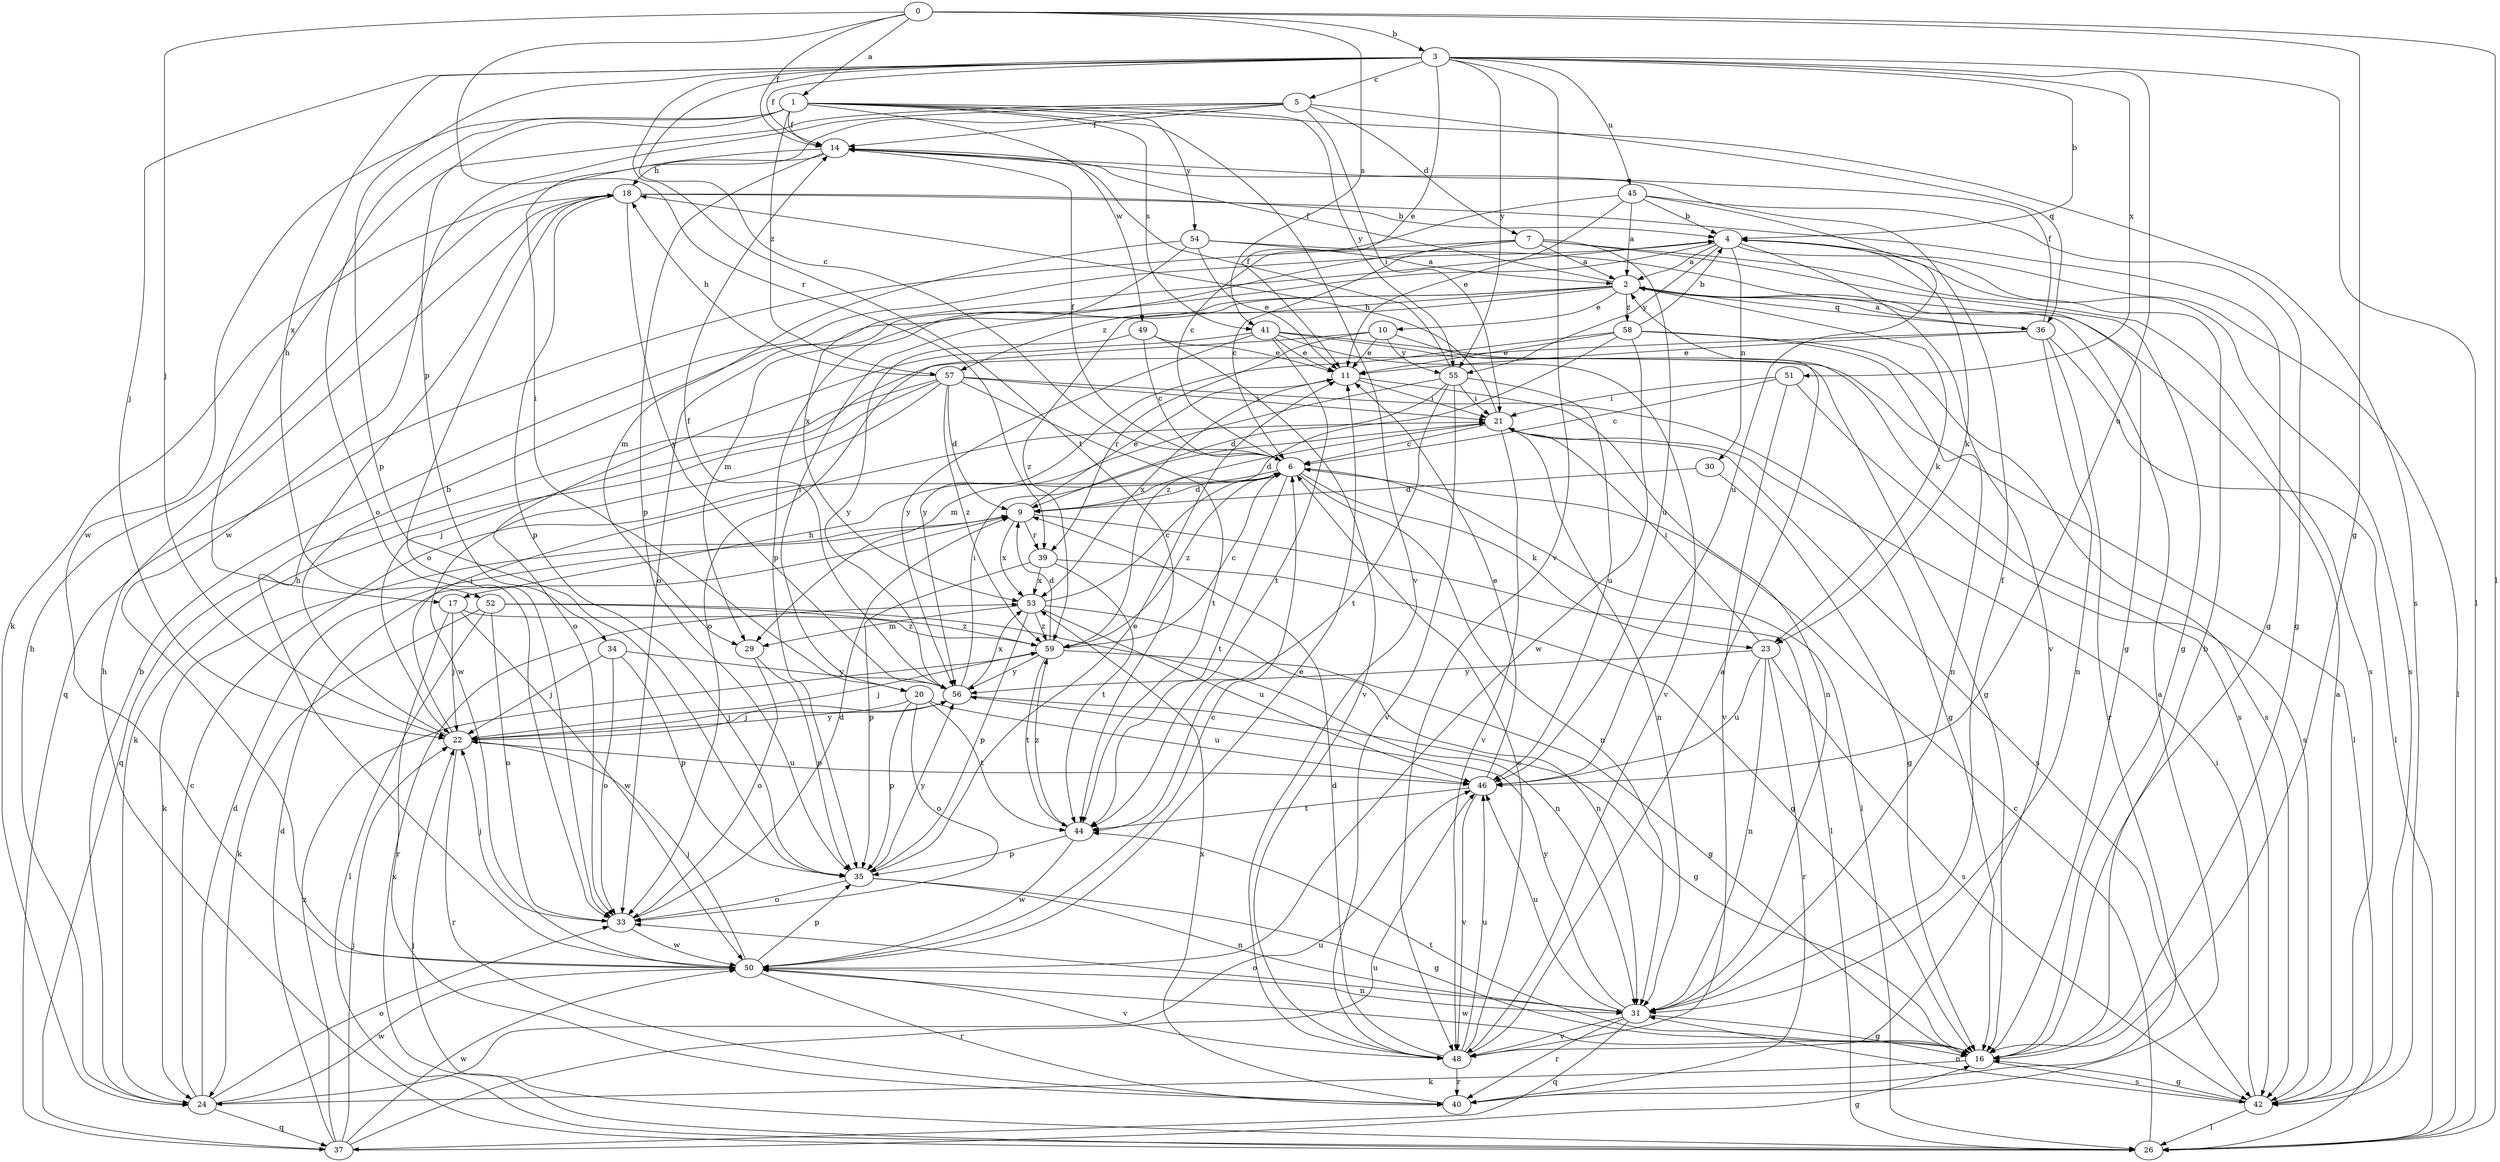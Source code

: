 strict digraph  {
0;
1;
2;
3;
4;
5;
6;
7;
9;
10;
11;
14;
16;
17;
18;
20;
21;
22;
23;
24;
26;
29;
30;
31;
33;
34;
35;
36;
37;
39;
40;
41;
42;
44;
45;
46;
48;
49;
50;
51;
52;
53;
54;
55;
56;
57;
58;
59;
0 -> 1  [label=a];
0 -> 3  [label=b];
0 -> 14  [label=f];
0 -> 16  [label=g];
0 -> 22  [label=j];
0 -> 26  [label=l];
0 -> 39  [label=r];
0 -> 41  [label=s];
1 -> 14  [label=f];
1 -> 33  [label=o];
1 -> 34  [label=p];
1 -> 41  [label=s];
1 -> 42  [label=s];
1 -> 48  [label=v];
1 -> 49  [label=w];
1 -> 50  [label=w];
1 -> 54  [label=y];
1 -> 55  [label=y];
1 -> 57  [label=z];
2 -> 10  [label=e];
2 -> 14  [label=f];
2 -> 20  [label=i];
2 -> 23  [label=k];
2 -> 29  [label=m];
2 -> 36  [label=q];
2 -> 57  [label=z];
2 -> 58  [label=z];
2 -> 59  [label=z];
3 -> 4  [label=b];
3 -> 5  [label=c];
3 -> 6  [label=c];
3 -> 11  [label=e];
3 -> 14  [label=f];
3 -> 22  [label=j];
3 -> 26  [label=l];
3 -> 35  [label=p];
3 -> 44  [label=t];
3 -> 45  [label=u];
3 -> 46  [label=u];
3 -> 48  [label=v];
3 -> 51  [label=x];
3 -> 52  [label=x];
3 -> 55  [label=y];
4 -> 2  [label=a];
4 -> 23  [label=k];
4 -> 26  [label=l];
4 -> 30  [label=n];
4 -> 33  [label=o];
4 -> 42  [label=s];
4 -> 48  [label=v];
4 -> 55  [label=y];
5 -> 7  [label=d];
5 -> 14  [label=f];
5 -> 17  [label=h];
5 -> 20  [label=i];
5 -> 21  [label=i];
5 -> 36  [label=q];
5 -> 50  [label=w];
6 -> 9  [label=d];
6 -> 14  [label=f];
6 -> 17  [label=h];
6 -> 23  [label=k];
6 -> 26  [label=l];
6 -> 31  [label=n];
6 -> 44  [label=t];
6 -> 59  [label=z];
7 -> 2  [label=a];
7 -> 6  [label=c];
7 -> 16  [label=g];
7 -> 35  [label=p];
7 -> 37  [label=q];
7 -> 42  [label=s];
7 -> 46  [label=u];
9 -> 11  [label=e];
9 -> 24  [label=k];
9 -> 26  [label=l];
9 -> 39  [label=r];
9 -> 53  [label=x];
10 -> 11  [label=e];
10 -> 33  [label=o];
10 -> 39  [label=r];
10 -> 42  [label=s];
10 -> 55  [label=y];
11 -> 21  [label=i];
11 -> 31  [label=n];
11 -> 53  [label=x];
14 -> 18  [label=h];
14 -> 24  [label=k];
14 -> 35  [label=p];
16 -> 4  [label=b];
16 -> 24  [label=k];
16 -> 42  [label=s];
16 -> 44  [label=t];
16 -> 50  [label=w];
17 -> 22  [label=j];
17 -> 40  [label=r];
17 -> 50  [label=w];
17 -> 59  [label=z];
18 -> 4  [label=b];
18 -> 16  [label=g];
18 -> 33  [label=o];
18 -> 35  [label=p];
18 -> 56  [label=y];
20 -> 22  [label=j];
20 -> 33  [label=o];
20 -> 35  [label=p];
20 -> 44  [label=t];
20 -> 46  [label=u];
21 -> 6  [label=c];
21 -> 9  [label=d];
21 -> 18  [label=h];
21 -> 31  [label=n];
21 -> 42  [label=s];
21 -> 48  [label=v];
22 -> 4  [label=b];
22 -> 21  [label=i];
22 -> 40  [label=r];
22 -> 46  [label=u];
22 -> 56  [label=y];
23 -> 21  [label=i];
23 -> 31  [label=n];
23 -> 40  [label=r];
23 -> 42  [label=s];
23 -> 46  [label=u];
23 -> 56  [label=y];
24 -> 4  [label=b];
24 -> 6  [label=c];
24 -> 9  [label=d];
24 -> 18  [label=h];
24 -> 33  [label=o];
24 -> 37  [label=q];
24 -> 46  [label=u];
24 -> 50  [label=w];
26 -> 6  [label=c];
26 -> 18  [label=h];
26 -> 22  [label=j];
26 -> 53  [label=x];
29 -> 33  [label=o];
29 -> 35  [label=p];
30 -> 9  [label=d];
30 -> 16  [label=g];
31 -> 14  [label=f];
31 -> 16  [label=g];
31 -> 33  [label=o];
31 -> 37  [label=q];
31 -> 40  [label=r];
31 -> 46  [label=u];
31 -> 48  [label=v];
31 -> 56  [label=y];
33 -> 9  [label=d];
33 -> 22  [label=j];
33 -> 50  [label=w];
34 -> 22  [label=j];
34 -> 33  [label=o];
34 -> 35  [label=p];
34 -> 56  [label=y];
35 -> 11  [label=e];
35 -> 16  [label=g];
35 -> 31  [label=n];
35 -> 33  [label=o];
35 -> 56  [label=y];
36 -> 2  [label=a];
36 -> 11  [label=e];
36 -> 14  [label=f];
36 -> 22  [label=j];
36 -> 26  [label=l];
36 -> 31  [label=n];
36 -> 40  [label=r];
37 -> 9  [label=d];
37 -> 16  [label=g];
37 -> 22  [label=j];
37 -> 46  [label=u];
37 -> 50  [label=w];
37 -> 59  [label=z];
39 -> 16  [label=g];
39 -> 35  [label=p];
39 -> 44  [label=t];
39 -> 53  [label=x];
40 -> 2  [label=a];
40 -> 53  [label=x];
41 -> 11  [label=e];
41 -> 16  [label=g];
41 -> 26  [label=l];
41 -> 33  [label=o];
41 -> 44  [label=t];
41 -> 48  [label=v];
41 -> 56  [label=y];
42 -> 2  [label=a];
42 -> 16  [label=g];
42 -> 21  [label=i];
42 -> 26  [label=l];
42 -> 31  [label=n];
44 -> 35  [label=p];
44 -> 50  [label=w];
44 -> 59  [label=z];
45 -> 2  [label=a];
45 -> 4  [label=b];
45 -> 6  [label=c];
45 -> 11  [label=e];
45 -> 16  [label=g];
45 -> 46  [label=u];
46 -> 11  [label=e];
46 -> 44  [label=t];
46 -> 48  [label=v];
48 -> 2  [label=a];
48 -> 6  [label=c];
48 -> 9  [label=d];
48 -> 40  [label=r];
48 -> 46  [label=u];
49 -> 6  [label=c];
49 -> 11  [label=e];
49 -> 48  [label=v];
49 -> 56  [label=y];
50 -> 6  [label=c];
50 -> 11  [label=e];
50 -> 18  [label=h];
50 -> 22  [label=j];
50 -> 31  [label=n];
50 -> 35  [label=p];
50 -> 40  [label=r];
50 -> 48  [label=v];
51 -> 6  [label=c];
51 -> 21  [label=i];
51 -> 42  [label=s];
51 -> 48  [label=v];
52 -> 24  [label=k];
52 -> 26  [label=l];
52 -> 31  [label=n];
52 -> 33  [label=o];
52 -> 59  [label=z];
53 -> 6  [label=c];
53 -> 29  [label=m];
53 -> 31  [label=n];
53 -> 35  [label=p];
53 -> 46  [label=u];
53 -> 59  [label=z];
54 -> 2  [label=a];
54 -> 11  [label=e];
54 -> 16  [label=g];
54 -> 29  [label=m];
54 -> 53  [label=x];
55 -> 9  [label=d];
55 -> 14  [label=f];
55 -> 21  [label=i];
55 -> 29  [label=m];
55 -> 44  [label=t];
55 -> 46  [label=u];
55 -> 48  [label=v];
56 -> 14  [label=f];
56 -> 16  [label=g];
56 -> 21  [label=i];
56 -> 22  [label=j];
56 -> 53  [label=x];
57 -> 9  [label=d];
57 -> 16  [label=g];
57 -> 18  [label=h];
57 -> 21  [label=i];
57 -> 24  [label=k];
57 -> 37  [label=q];
57 -> 44  [label=t];
57 -> 50  [label=w];
57 -> 59  [label=z];
58 -> 4  [label=b];
58 -> 11  [label=e];
58 -> 31  [label=n];
58 -> 42  [label=s];
58 -> 50  [label=w];
58 -> 56  [label=y];
58 -> 59  [label=z];
59 -> 6  [label=c];
59 -> 9  [label=d];
59 -> 16  [label=g];
59 -> 22  [label=j];
59 -> 44  [label=t];
59 -> 56  [label=y];
}
